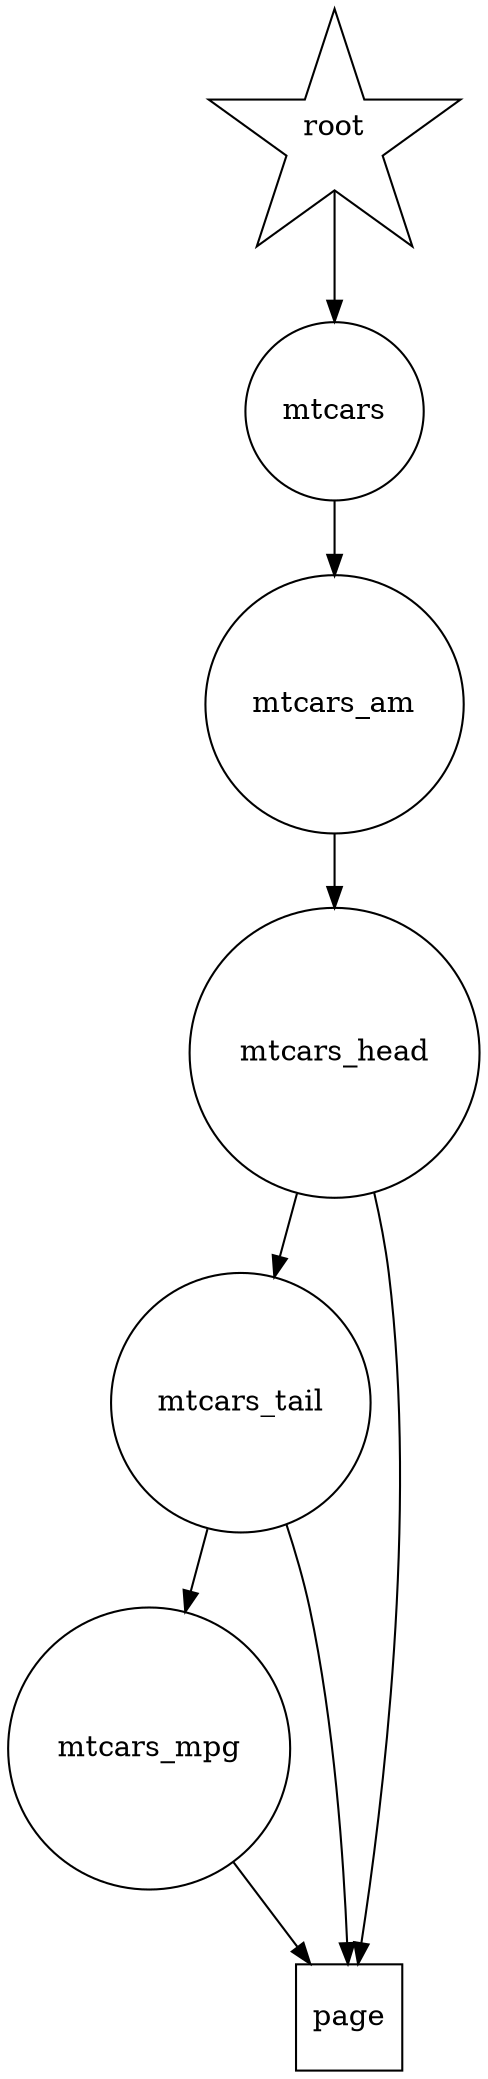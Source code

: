 /* Created by igraph 0.10.13-126-g31c4e6ffc */
digraph {
  0 [
    shape=star
    label=root
  ];
  1 [
    shape=circle
    label=mtcars
  ];
  2 [
    shape=circle
    label=mtcars_am
  ];
  3 [
    shape=circle
    label=mtcars_head
  ];
  4 [
    shape=circle
    label=mtcars_tail
  ];
  5 [
    shape=circle
    label=mtcars_mpg
  ];
  6 [
    shape=square
    label=page
  ];

  0 -> 1 [
    type=rxp_r
  ];
  1 -> 2 [
    type=rxp_r
  ];
  2 -> 3 [
    type=rxp_r
  ];
  3 -> 4 [
    type=rxp_r
  ];
  4 -> 5 [
    type=rxp_r
  ];
  3 -> 6 [
    type=rxp_quarto
  ];
  4 -> 6 [
    type=rxp_quarto
  ];
  5 -> 6 [
    type=rxp_quarto
  ];
}
